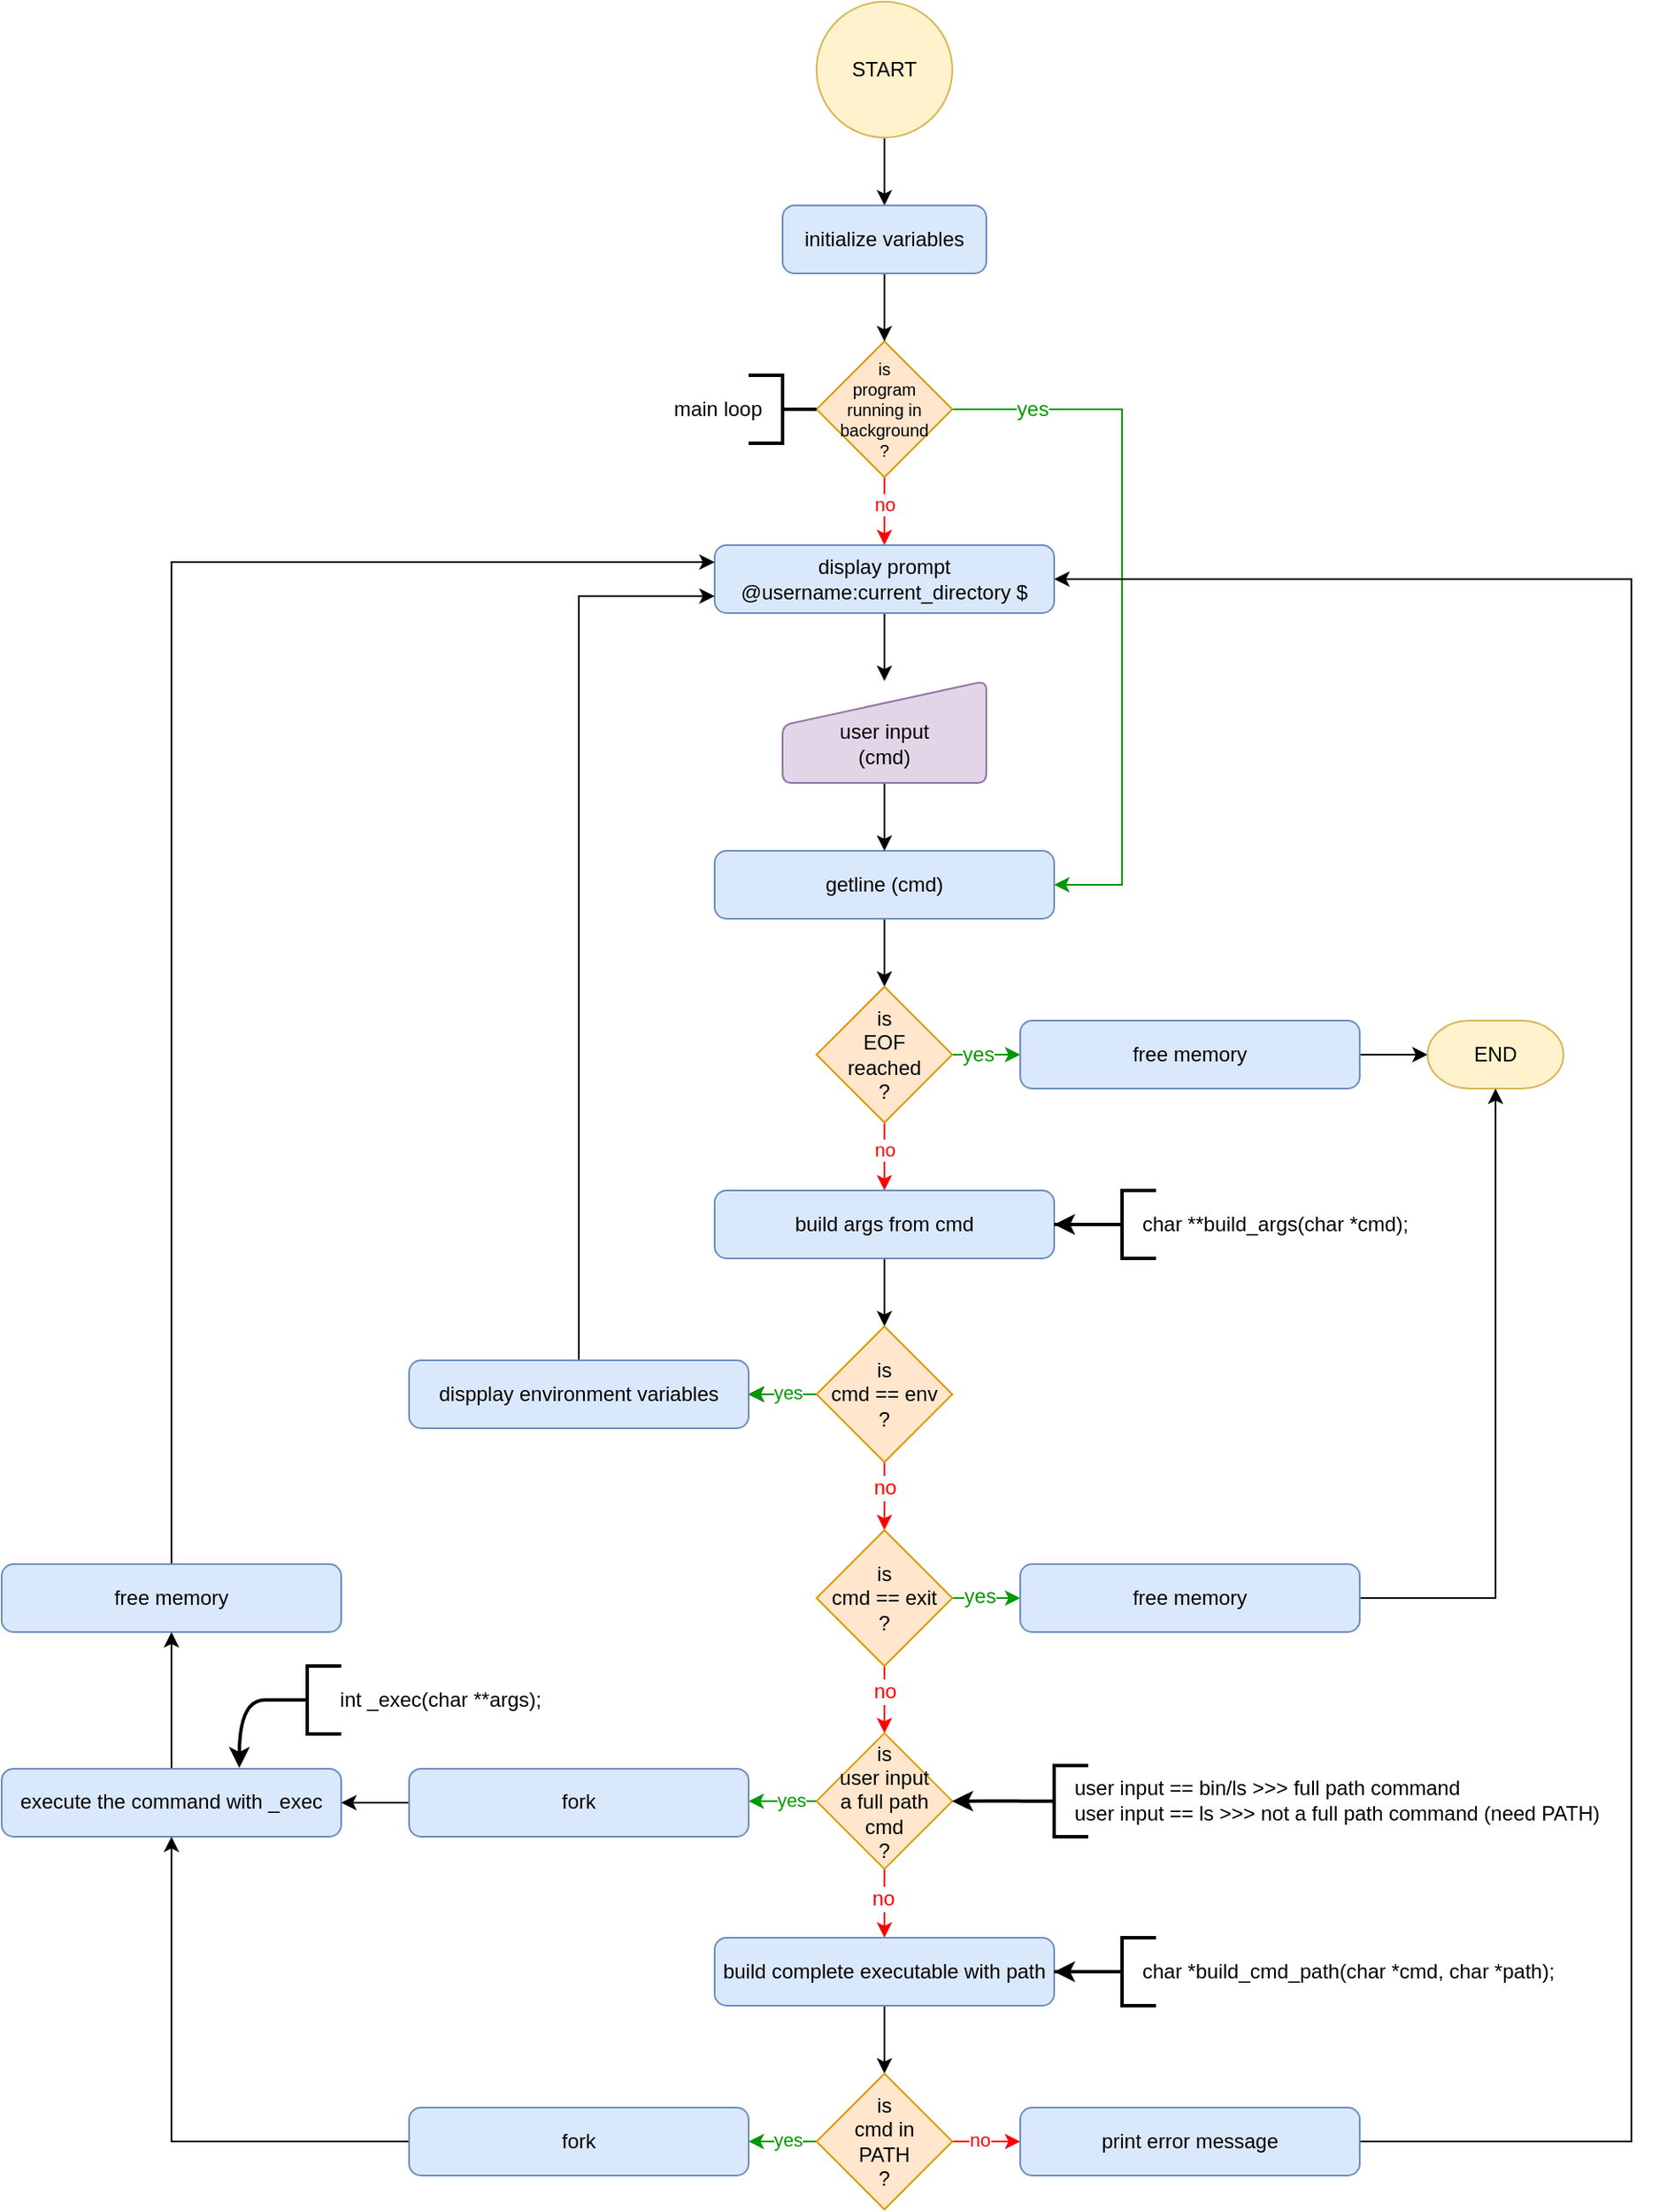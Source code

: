 <mxfile version="21.6.8" type="device">
  <diagram name="Page-1" id="LcCb9ijOKHj359xjrBZA">
    <mxGraphModel dx="1908" dy="2272" grid="1" gridSize="10" guides="1" tooltips="1" connect="1" arrows="1" fold="1" page="1" pageScale="1" pageWidth="1000" pageHeight="1000" math="0" shadow="0">
      <root>
        <mxCell id="0" />
        <mxCell id="1" parent="0" />
        <mxCell id="GpeRAgoN0T-w5FaHqKzR-71" value="" style="edgeStyle=orthogonalEdgeStyle;rounded=0;orthogonalLoop=1;jettySize=auto;html=1;labelBackgroundColor=none;spacing=2;fontSize=12;" parent="1" source="GpeRAgoN0T-w5FaHqKzR-2" target="GpeRAgoN0T-w5FaHqKzR-70" edge="1">
          <mxGeometry relative="1" as="geometry" />
        </mxCell>
        <mxCell id="GpeRAgoN0T-w5FaHqKzR-2" value="START" style="strokeWidth=1;html=1;shape=mxgraph.flowchart.start_2;fillColor=#fff2cc;strokeColor=#d6b656;labelBackgroundColor=none;spacing=2;fontSize=12;whiteSpace=wrap;" parent="1" vertex="1">
          <mxGeometry x="490" y="-1000" width="80" height="80" as="geometry" />
        </mxCell>
        <mxCell id="GpeRAgoN0T-w5FaHqKzR-17" style="edgeStyle=orthogonalEdgeStyle;rounded=0;orthogonalLoop=1;jettySize=auto;html=1;entryX=1;entryY=0.5;entryDx=0;entryDy=0;labelBackgroundColor=none;spacing=2;fontSize=12;strokeColor=#009900;" parent="1" source="GpeRAgoN0T-w5FaHqKzR-3" target="GpeRAgoN0T-w5FaHqKzR-7" edge="1">
          <mxGeometry relative="1" as="geometry">
            <Array as="points">
              <mxPoint x="670" y="-760" />
              <mxPoint x="670" y="-480" />
            </Array>
          </mxGeometry>
        </mxCell>
        <mxCell id="GpeRAgoN0T-w5FaHqKzR-18" value="yes" style="edgeLabel;html=1;align=center;verticalAlign=middle;resizable=0;points=[];labelBackgroundColor=default;spacing=2;fontSize=12;fontColor=#009900;" parent="GpeRAgoN0T-w5FaHqKzR-17" vertex="1" connectable="0">
          <mxGeometry x="-0.653" y="1" relative="1" as="geometry">
            <mxPoint x="-26" y="1" as="offset" />
          </mxGeometry>
        </mxCell>
        <mxCell id="GpeRAgoN0T-w5FaHqKzR-77" value="" style="edgeStyle=orthogonalEdgeStyle;rounded=0;orthogonalLoop=1;jettySize=auto;html=1;labelBackgroundColor=none;spacing=2;fontSize=12;fontColor=#009900;strokeColor=#FF0000;" parent="1" source="GpeRAgoN0T-w5FaHqKzR-3" target="GpeRAgoN0T-w5FaHqKzR-4" edge="1">
          <mxGeometry relative="1" as="geometry">
            <Array as="points">
              <mxPoint x="510" y="-655" />
              <mxPoint x="520" y="-655" />
            </Array>
          </mxGeometry>
        </mxCell>
        <mxCell id="GpeRAgoN0T-w5FaHqKzR-96" value="no" style="edgeLabel;html=1;align=center;verticalAlign=middle;resizable=0;points=[];fontColor=#FF0000;" parent="GpeRAgoN0T-w5FaHqKzR-77" vertex="1" connectable="0">
          <mxGeometry x="-0.29" y="-1" relative="1" as="geometry">
            <mxPoint x="1" y="2" as="offset" />
          </mxGeometry>
        </mxCell>
        <mxCell id="GpeRAgoN0T-w5FaHqKzR-3" value="is&lt;br&gt;program&lt;br&gt;running in background&lt;br&gt;?" style="strokeWidth=1;html=1;shape=mxgraph.flowchart.decision;fillColor=#ffe6cc;strokeColor=#d79b00;labelBackgroundColor=none;spacing=2;fontSize=10;whiteSpace=wrap;" parent="1" vertex="1">
          <mxGeometry x="490" y="-800" width="80" height="80" as="geometry" />
        </mxCell>
        <mxCell id="GpeRAgoN0T-w5FaHqKzR-75" value="" style="edgeStyle=orthogonalEdgeStyle;rounded=0;orthogonalLoop=1;jettySize=auto;html=1;labelBackgroundColor=none;spacing=2;fontSize=12;" parent="1" source="GpeRAgoN0T-w5FaHqKzR-4" target="GpeRAgoN0T-w5FaHqKzR-74" edge="1">
          <mxGeometry relative="1" as="geometry" />
        </mxCell>
        <mxCell id="GpeRAgoN0T-w5FaHqKzR-4" value="display prompt&lt;br style=&quot;font-size: 12px;&quot;&gt;@username:current_directory $" style="rounded=1;html=1;absoluteArcSize=1;arcSize=14;strokeWidth=1;fillColor=#dae8fc;strokeColor=#6c8ebf;labelBackgroundColor=none;spacing=2;fontSize=12;whiteSpace=wrap;" parent="1" vertex="1">
          <mxGeometry x="430" y="-680" width="200" height="40" as="geometry" />
        </mxCell>
        <mxCell id="GpeRAgoN0T-w5FaHqKzR-10" value="" style="edgeStyle=orthogonalEdgeStyle;rounded=0;orthogonalLoop=1;jettySize=auto;html=1;labelBackgroundColor=none;spacing=2;fontSize=12;" parent="1" source="GpeRAgoN0T-w5FaHqKzR-7" target="GpeRAgoN0T-w5FaHqKzR-9" edge="1">
          <mxGeometry relative="1" as="geometry" />
        </mxCell>
        <mxCell id="GpeRAgoN0T-w5FaHqKzR-7" value="getline (cmd)" style="rounded=1;html=1;absoluteArcSize=1;arcSize=14;strokeWidth=1;fillColor=#dae8fc;strokeColor=#6c8ebf;labelBackgroundColor=none;spacing=2;fontSize=12;whiteSpace=wrap;" parent="1" vertex="1">
          <mxGeometry x="430" y="-500" width="200" height="40" as="geometry" />
        </mxCell>
        <mxCell id="GpeRAgoN0T-w5FaHqKzR-12" value="" style="edgeStyle=orthogonalEdgeStyle;rounded=0;orthogonalLoop=1;jettySize=auto;html=1;labelBackgroundColor=none;spacing=2;fontSize=12;strokeColor=#009900;" parent="1" source="GpeRAgoN0T-w5FaHqKzR-9" target="GpeRAgoN0T-w5FaHqKzR-11" edge="1">
          <mxGeometry relative="1" as="geometry" />
        </mxCell>
        <mxCell id="GpeRAgoN0T-w5FaHqKzR-15" value="yes" style="edgeLabel;html=1;align=center;verticalAlign=middle;resizable=0;points=[];labelBackgroundColor=default;spacing=2;fontSize=12;fontColor=#009900;" parent="GpeRAgoN0T-w5FaHqKzR-12" vertex="1" connectable="0">
          <mxGeometry x="-0.044" relative="1" as="geometry">
            <mxPoint x="-4" as="offset" />
          </mxGeometry>
        </mxCell>
        <mxCell id="GpeRAgoN0T-w5FaHqKzR-20" value="" style="edgeStyle=orthogonalEdgeStyle;rounded=0;orthogonalLoop=1;jettySize=auto;html=1;labelBackgroundColor=none;spacing=2;fontSize=12;strokeColor=#FF0000;entryX=0.5;entryY=0;entryDx=0;entryDy=0;" parent="1" source="GpeRAgoN0T-w5FaHqKzR-9" target="GpeRAgoN0T-w5FaHqKzR-21" edge="1">
          <mxGeometry relative="1" as="geometry">
            <mxPoint x="530" y="-300" as="targetPoint" />
          </mxGeometry>
        </mxCell>
        <mxCell id="GpeRAgoN0T-w5FaHqKzR-97" value="no" style="edgeLabel;html=1;align=center;verticalAlign=middle;resizable=0;points=[];strokeColor=#FF0000;fontColor=#FF0000;" parent="GpeRAgoN0T-w5FaHqKzR-20" vertex="1" connectable="0">
          <mxGeometry x="-0.241" y="-1" relative="1" as="geometry">
            <mxPoint x="1" y="1" as="offset" />
          </mxGeometry>
        </mxCell>
        <mxCell id="GpeRAgoN0T-w5FaHqKzR-9" value="is&lt;br&gt;EOF&lt;br style=&quot;font-size: 12px;&quot;&gt;reached&lt;br style=&quot;font-size: 12px;&quot;&gt;?" style="strokeWidth=1;html=1;shape=mxgraph.flowchart.decision;fillColor=#ffe6cc;strokeColor=#d79b00;labelBackgroundColor=none;spacing=2;fontSize=12;whiteSpace=wrap;" parent="1" vertex="1">
          <mxGeometry x="490" y="-420" width="80" height="80" as="geometry" />
        </mxCell>
        <mxCell id="GpeRAgoN0T-w5FaHqKzR-14" value="" style="edgeStyle=orthogonalEdgeStyle;rounded=0;orthogonalLoop=1;jettySize=auto;html=1;labelBackgroundColor=none;spacing=2;fontSize=12;" parent="1" source="GpeRAgoN0T-w5FaHqKzR-11" target="GpeRAgoN0T-w5FaHqKzR-13" edge="1">
          <mxGeometry relative="1" as="geometry" />
        </mxCell>
        <mxCell id="GpeRAgoN0T-w5FaHqKzR-11" value="free memory" style="rounded=1;html=1;absoluteArcSize=1;arcSize=14;strokeWidth=1;fillColor=#dae8fc;strokeColor=#6c8ebf;labelBackgroundColor=none;spacing=2;fontSize=12;whiteSpace=wrap;" parent="1" vertex="1">
          <mxGeometry x="610" y="-400" width="200" height="40" as="geometry" />
        </mxCell>
        <mxCell id="GpeRAgoN0T-w5FaHqKzR-13" value="END" style="strokeWidth=1;html=1;shape=mxgraph.flowchart.terminator;fillColor=#fff2cc;strokeColor=#d6b656;labelBackgroundColor=none;spacing=2;fontSize=12;whiteSpace=wrap;" parent="1" vertex="1">
          <mxGeometry x="850" y="-400" width="80" height="40" as="geometry" />
        </mxCell>
        <mxCell id="GpeRAgoN0T-w5FaHqKzR-26" value="" style="edgeStyle=orthogonalEdgeStyle;rounded=0;orthogonalLoop=1;jettySize=auto;html=1;labelBackgroundColor=none;spacing=2;fontSize=12;" parent="1" source="GpeRAgoN0T-w5FaHqKzR-21" target="GpeRAgoN0T-w5FaHqKzR-25" edge="1">
          <mxGeometry relative="1" as="geometry" />
        </mxCell>
        <mxCell id="GpeRAgoN0T-w5FaHqKzR-21" value="build args from cmd" style="rounded=1;html=1;absoluteArcSize=1;arcSize=14;strokeWidth=1;fillColor=#dae8fc;strokeColor=#6c8ebf;labelBackgroundColor=none;spacing=2;fontSize=12;whiteSpace=wrap;" parent="1" vertex="1">
          <mxGeometry x="430" y="-300" width="200" height="40" as="geometry" />
        </mxCell>
        <mxCell id="u5EnVic8zAMlLLuCf04L-6" value="" style="edgeStyle=orthogonalEdgeStyle;rounded=0;orthogonalLoop=1;jettySize=auto;html=1;strokeWidth=2;" edge="1" parent="1" source="GpeRAgoN0T-w5FaHqKzR-23" target="GpeRAgoN0T-w5FaHqKzR-21">
          <mxGeometry relative="1" as="geometry" />
        </mxCell>
        <mxCell id="GpeRAgoN0T-w5FaHqKzR-23" value="" style="strokeWidth=2;html=1;shape=mxgraph.flowchart.annotation_2;align=left;labelPosition=right;pointerEvents=1;labelBackgroundColor=none;spacing=2;fontSize=12;whiteSpace=wrap;" parent="1" vertex="1">
          <mxGeometry x="650" y="-300" width="40" height="40" as="geometry" />
        </mxCell>
        <mxCell id="GpeRAgoN0T-w5FaHqKzR-24" value="char **build_args(char *cmd);" style="text;html=1;strokeColor=none;fillColor=none;align=left;verticalAlign=middle;rounded=0;labelBackgroundColor=none;spacing=2;fontSize=12;whiteSpace=wrap;" parent="1" vertex="1">
          <mxGeometry x="680" y="-295" width="160" height="30" as="geometry" />
        </mxCell>
        <mxCell id="GpeRAgoN0T-w5FaHqKzR-29" style="edgeStyle=orthogonalEdgeStyle;rounded=0;orthogonalLoop=1;jettySize=auto;html=1;entryX=1;entryY=0.5;entryDx=0;entryDy=0;labelBackgroundColor=none;spacing=2;fontSize=12;" parent="1" source="GpeRAgoN0T-w5FaHqKzR-25" target="GpeRAgoN0T-w5FaHqKzR-28" edge="1">
          <mxGeometry relative="1" as="geometry" />
        </mxCell>
        <mxCell id="GpeRAgoN0T-w5FaHqKzR-35" value="" style="edgeStyle=orthogonalEdgeStyle;rounded=0;orthogonalLoop=1;jettySize=auto;html=1;labelBackgroundColor=none;spacing=2;fontSize=12;strokeColor=#FF0000;" parent="1" source="GpeRAgoN0T-w5FaHqKzR-25" target="GpeRAgoN0T-w5FaHqKzR-34" edge="1">
          <mxGeometry relative="1" as="geometry" />
        </mxCell>
        <mxCell id="GpeRAgoN0T-w5FaHqKzR-36" value="no" style="edgeLabel;html=1;align=center;verticalAlign=middle;resizable=0;points=[];labelBackgroundColor=default;spacing=2;fontSize=12;fontColor=#FF0000;" parent="GpeRAgoN0T-w5FaHqKzR-35" vertex="1" connectable="0">
          <mxGeometry x="-0.114" y="5" relative="1" as="geometry">
            <mxPoint x="-5" y="-3" as="offset" />
          </mxGeometry>
        </mxCell>
        <mxCell id="GpeRAgoN0T-w5FaHqKzR-99" value="" style="edgeStyle=orthogonalEdgeStyle;rounded=0;orthogonalLoop=1;jettySize=auto;html=1;" parent="1" source="GpeRAgoN0T-w5FaHqKzR-25" target="GpeRAgoN0T-w5FaHqKzR-28" edge="1">
          <mxGeometry relative="1" as="geometry" />
        </mxCell>
        <mxCell id="GpeRAgoN0T-w5FaHqKzR-108" value="" style="edgeStyle=orthogonalEdgeStyle;rounded=0;orthogonalLoop=1;jettySize=auto;html=1;strokeColor=#009900;" parent="1" source="GpeRAgoN0T-w5FaHqKzR-25" edge="1">
          <mxGeometry relative="1" as="geometry">
            <mxPoint x="450" y="-180" as="targetPoint" />
          </mxGeometry>
        </mxCell>
        <mxCell id="GpeRAgoN0T-w5FaHqKzR-109" value="yes" style="edgeLabel;html=1;align=center;verticalAlign=middle;resizable=0;points=[];fontColor=#009900;" parent="GpeRAgoN0T-w5FaHqKzR-108" vertex="1" connectable="0">
          <mxGeometry x="-0.161" relative="1" as="geometry">
            <mxPoint y="-1" as="offset" />
          </mxGeometry>
        </mxCell>
        <mxCell id="GpeRAgoN0T-w5FaHqKzR-25" value="is&lt;br&gt;cmd == env&lt;br&gt;?" style="strokeWidth=1;html=1;shape=mxgraph.flowchart.decision;fillColor=#ffe6cc;strokeColor=#d79b00;labelBackgroundColor=none;spacing=2;fontSize=12;whiteSpace=wrap;" parent="1" vertex="1">
          <mxGeometry x="490" y="-220" width="80" height="80" as="geometry" />
        </mxCell>
        <mxCell id="GpeRAgoN0T-w5FaHqKzR-31" style="edgeStyle=orthogonalEdgeStyle;rounded=0;orthogonalLoop=1;jettySize=auto;html=1;labelBackgroundColor=none;spacing=2;fontSize=12;entryX=0;entryY=0.75;entryDx=0;entryDy=0;" parent="1" source="GpeRAgoN0T-w5FaHqKzR-28" target="GpeRAgoN0T-w5FaHqKzR-4" edge="1">
          <mxGeometry relative="1" as="geometry">
            <mxPoint x="400" y="-720" as="targetPoint" />
            <Array as="points">
              <mxPoint x="350" y="-650" />
            </Array>
          </mxGeometry>
        </mxCell>
        <mxCell id="GpeRAgoN0T-w5FaHqKzR-28" value="dispplay environment variables" style="rounded=1;html=1;absoluteArcSize=1;arcSize=14;strokeWidth=1;fillColor=#dae8fc;strokeColor=#6c8ebf;labelBackgroundColor=none;spacing=2;fontSize=12;whiteSpace=wrap;" parent="1" vertex="1">
          <mxGeometry x="250" y="-200" width="200" height="40" as="geometry" />
        </mxCell>
        <mxCell id="GpeRAgoN0T-w5FaHqKzR-39" value="" style="edgeStyle=orthogonalEdgeStyle;rounded=0;orthogonalLoop=1;jettySize=auto;html=1;labelBackgroundColor=none;spacing=2;fontSize=12;strokeColor=#009900;" parent="1" source="GpeRAgoN0T-w5FaHqKzR-34" target="GpeRAgoN0T-w5FaHqKzR-37" edge="1">
          <mxGeometry relative="1" as="geometry" />
        </mxCell>
        <mxCell id="GpeRAgoN0T-w5FaHqKzR-40" value="yes&lt;br style=&quot;font-size: 12px;&quot;&gt;" style="edgeLabel;html=1;align=center;verticalAlign=middle;resizable=0;points=[];labelBackgroundColor=default;spacing=2;fontSize=12;fontColor=#009900;" parent="GpeRAgoN0T-w5FaHqKzR-39" vertex="1" connectable="0">
          <mxGeometry x="-0.083" y="2" relative="1" as="geometry">
            <mxPoint x="-3" y="1" as="offset" />
          </mxGeometry>
        </mxCell>
        <mxCell id="GpeRAgoN0T-w5FaHqKzR-43" value="" style="edgeStyle=orthogonalEdgeStyle;rounded=0;orthogonalLoop=1;jettySize=auto;html=1;labelBackgroundColor=none;spacing=2;fontSize=12;strokeColor=#FF0000;" parent="1" source="GpeRAgoN0T-w5FaHqKzR-34" target="GpeRAgoN0T-w5FaHqKzR-42" edge="1">
          <mxGeometry relative="1" as="geometry" />
        </mxCell>
        <mxCell id="GpeRAgoN0T-w5FaHqKzR-80" value="no" style="edgeLabel;html=1;align=center;verticalAlign=middle;resizable=0;points=[];labelBackgroundColor=default;spacing=2;fontSize=12;fontColor=#FF0000;" parent="GpeRAgoN0T-w5FaHqKzR-43" vertex="1" connectable="0">
          <mxGeometry x="-0.61" relative="1" as="geometry">
            <mxPoint y="7" as="offset" />
          </mxGeometry>
        </mxCell>
        <mxCell id="GpeRAgoN0T-w5FaHqKzR-34" value="is&lt;br&gt;cmd == exit&lt;br&gt;?" style="strokeWidth=1;html=1;shape=mxgraph.flowchart.decision;fillColor=#ffe6cc;strokeColor=#d79b00;labelBackgroundColor=none;spacing=2;fontSize=12;whiteSpace=wrap;" parent="1" vertex="1">
          <mxGeometry x="490" y="-100" width="80" height="80" as="geometry" />
        </mxCell>
        <mxCell id="GpeRAgoN0T-w5FaHqKzR-41" style="edgeStyle=orthogonalEdgeStyle;rounded=0;orthogonalLoop=1;jettySize=auto;html=1;entryX=0.5;entryY=1;entryDx=0;entryDy=0;entryPerimeter=0;labelBackgroundColor=none;spacing=2;fontSize=12;" parent="1" source="GpeRAgoN0T-w5FaHqKzR-37" target="GpeRAgoN0T-w5FaHqKzR-13" edge="1">
          <mxGeometry relative="1" as="geometry" />
        </mxCell>
        <mxCell id="GpeRAgoN0T-w5FaHqKzR-37" value="free memory" style="rounded=1;html=1;absoluteArcSize=1;arcSize=14;strokeWidth=1;fillColor=#dae8fc;strokeColor=#6c8ebf;labelBackgroundColor=none;spacing=2;fontSize=12;whiteSpace=wrap;" parent="1" vertex="1">
          <mxGeometry x="610" y="-80" width="200" height="40" as="geometry" />
        </mxCell>
        <mxCell id="GpeRAgoN0T-w5FaHqKzR-49" value="" style="edgeStyle=orthogonalEdgeStyle;rounded=0;orthogonalLoop=1;jettySize=auto;html=1;labelBackgroundColor=none;spacing=2;fontSize=12;fontColor=#FF0000;strokeColor=#FF0000;" parent="1" source="GpeRAgoN0T-w5FaHqKzR-42" target="GpeRAgoN0T-w5FaHqKzR-48" edge="1">
          <mxGeometry relative="1" as="geometry" />
        </mxCell>
        <mxCell id="GpeRAgoN0T-w5FaHqKzR-81" value="no" style="edgeLabel;html=1;align=center;verticalAlign=middle;resizable=0;points=[];labelBackgroundColor=default;spacing=2;fontSize=12;fontColor=#FF0000;" parent="GpeRAgoN0T-w5FaHqKzR-49" vertex="1" connectable="0">
          <mxGeometry x="-0.319" y="-1" relative="1" as="geometry">
            <mxPoint y="3" as="offset" />
          </mxGeometry>
        </mxCell>
        <mxCell id="GpeRAgoN0T-w5FaHqKzR-91" value="" style="edgeStyle=orthogonalEdgeStyle;rounded=0;orthogonalLoop=1;jettySize=auto;html=1;labelBackgroundColor=none;spacing=2;fontSize=12;strokeColor=#009900;" parent="1" source="GpeRAgoN0T-w5FaHqKzR-42" target="GpeRAgoN0T-w5FaHqKzR-90" edge="1">
          <mxGeometry relative="1" as="geometry">
            <Array as="points">
              <mxPoint x="460" y="60" />
              <mxPoint x="460" y="60" />
            </Array>
          </mxGeometry>
        </mxCell>
        <mxCell id="GpeRAgoN0T-w5FaHqKzR-101" value="yes" style="edgeLabel;html=1;align=center;verticalAlign=middle;resizable=0;points=[];fontColor=#009900;" parent="GpeRAgoN0T-w5FaHqKzR-91" vertex="1" connectable="0">
          <mxGeometry x="-0.332" y="2" relative="1" as="geometry">
            <mxPoint x="-2" y="-3" as="offset" />
          </mxGeometry>
        </mxCell>
        <mxCell id="GpeRAgoN0T-w5FaHqKzR-42" value="is&lt;br&gt;user input&lt;br&gt;a full path cmd&lt;br&gt;?" style="strokeWidth=1;html=1;shape=mxgraph.flowchart.decision;fillColor=#ffe6cc;strokeColor=#d79b00;labelBackgroundColor=none;spacing=2;fontSize=12;whiteSpace=wrap;" parent="1" vertex="1">
          <mxGeometry x="490" y="19.57" width="80" height="80" as="geometry" />
        </mxCell>
        <mxCell id="GpeRAgoN0T-w5FaHqKzR-94" style="edgeStyle=orthogonalEdgeStyle;rounded=0;orthogonalLoop=1;jettySize=auto;html=1;entryX=0.5;entryY=1;entryDx=0;entryDy=0;labelBackgroundColor=none;spacing=2;fontSize=12;" parent="1" source="GpeRAgoN0T-w5FaHqKzR-44" target="GpeRAgoN0T-w5FaHqKzR-93" edge="1">
          <mxGeometry relative="1" as="geometry" />
        </mxCell>
        <mxCell id="GpeRAgoN0T-w5FaHqKzR-44" value="execute the command with _exec" style="rounded=1;html=1;absoluteArcSize=1;arcSize=14;strokeWidth=1;fillColor=#dae8fc;strokeColor=#6c8ebf;labelBackgroundColor=none;spacing=2;fontSize=12;whiteSpace=wrap;" parent="1" vertex="1">
          <mxGeometry x="10" y="40.49" width="200" height="40" as="geometry" />
        </mxCell>
        <mxCell id="GpeRAgoN0T-w5FaHqKzR-46" value="int _exec(char **args);" style="text;html=1;strokeColor=none;fillColor=none;align=right;verticalAlign=middle;rounded=0;labelBackgroundColor=none;spacing=2;fontSize=12;whiteSpace=wrap;" parent="1" vertex="1">
          <mxGeometry x="200" y="-15" width="130" height="30" as="geometry" />
        </mxCell>
        <mxCell id="GpeRAgoN0T-w5FaHqKzR-47" value="" style="strokeWidth=2;html=1;shape=mxgraph.flowchart.annotation_2;align=left;labelPosition=right;pointerEvents=1;rotation=0;labelBackgroundColor=none;spacing=2;fontSize=12;whiteSpace=wrap;" parent="1" vertex="1">
          <mxGeometry x="170" y="-20.0" width="40" height="40" as="geometry" />
        </mxCell>
        <mxCell id="GpeRAgoN0T-w5FaHqKzR-52" value="" style="edgeStyle=orthogonalEdgeStyle;rounded=0;orthogonalLoop=1;jettySize=auto;html=1;labelBackgroundColor=none;spacing=2;fontSize=12;" parent="1" source="GpeRAgoN0T-w5FaHqKzR-48" target="GpeRAgoN0T-w5FaHqKzR-51" edge="1">
          <mxGeometry relative="1" as="geometry" />
        </mxCell>
        <mxCell id="GpeRAgoN0T-w5FaHqKzR-48" value="build complete executable with path" style="rounded=1;html=1;absoluteArcSize=1;arcSize=14;strokeWidth=1;fillColor=#dae8fc;strokeColor=#6c8ebf;labelBackgroundColor=none;spacing=2;fontSize=12;whiteSpace=wrap;" parent="1" vertex="1">
          <mxGeometry x="430" y="140" width="200" height="40" as="geometry" />
        </mxCell>
        <mxCell id="GpeRAgoN0T-w5FaHqKzR-62" value="" style="edgeStyle=orthogonalEdgeStyle;rounded=0;orthogonalLoop=1;jettySize=auto;html=1;labelBackgroundColor=none;spacing=2;fontSize=12;strokeColor=#FF0000;" parent="1" source="GpeRAgoN0T-w5FaHqKzR-51" target="GpeRAgoN0T-w5FaHqKzR-60" edge="1">
          <mxGeometry relative="1" as="geometry" />
        </mxCell>
        <mxCell id="GpeRAgoN0T-w5FaHqKzR-103" value="no" style="edgeLabel;html=1;align=center;verticalAlign=middle;resizable=0;points=[];fontColor=#FF0000;" parent="GpeRAgoN0T-w5FaHqKzR-62" vertex="1" connectable="0">
          <mxGeometry x="-0.156" y="1" relative="1" as="geometry">
            <mxPoint x="-1" as="offset" />
          </mxGeometry>
        </mxCell>
        <mxCell id="GpeRAgoN0T-w5FaHqKzR-78" style="edgeStyle=orthogonalEdgeStyle;rounded=0;orthogonalLoop=1;jettySize=auto;html=1;entryX=1;entryY=0.5;entryDx=0;entryDy=0;labelBackgroundColor=none;spacing=2;fontSize=12;fontColor=#009900;strokeColor=#009900;" parent="1" source="GpeRAgoN0T-w5FaHqKzR-51" target="GpeRAgoN0T-w5FaHqKzR-64" edge="1">
          <mxGeometry relative="1" as="geometry">
            <Array as="points">
              <mxPoint x="460" y="260" />
              <mxPoint x="460" y="260" />
            </Array>
          </mxGeometry>
        </mxCell>
        <mxCell id="GpeRAgoN0T-w5FaHqKzR-104" value="yes" style="edgeLabel;html=1;align=center;verticalAlign=middle;resizable=0;points=[];fontColor=#009900;" parent="GpeRAgoN0T-w5FaHqKzR-78" vertex="1" connectable="0">
          <mxGeometry x="-0.108" relative="1" as="geometry">
            <mxPoint x="1" y="-1" as="offset" />
          </mxGeometry>
        </mxCell>
        <mxCell id="GpeRAgoN0T-w5FaHqKzR-51" value="is&lt;br&gt;cmd in&lt;br&gt;PATH&lt;br&gt;?" style="strokeWidth=1;html=1;shape=mxgraph.flowchart.decision;fillColor=#ffe6cc;strokeColor=#d79b00;labelBackgroundColor=none;spacing=2;fontSize=12;whiteSpace=wrap;" parent="1" vertex="1">
          <mxGeometry x="490" y="220" width="80" height="80" as="geometry" />
        </mxCell>
        <mxCell id="GpeRAgoN0T-w5FaHqKzR-63" style="edgeStyle=orthogonalEdgeStyle;rounded=0;orthogonalLoop=1;jettySize=auto;html=1;entryX=1;entryY=0.5;entryDx=0;entryDy=0;labelBackgroundColor=none;spacing=2;fontSize=12;exitX=1;exitY=0.5;exitDx=0;exitDy=0;" parent="1" source="GpeRAgoN0T-w5FaHqKzR-60" target="GpeRAgoN0T-w5FaHqKzR-4" edge="1">
          <mxGeometry relative="1" as="geometry">
            <Array as="points">
              <mxPoint x="970" y="260" />
              <mxPoint x="970" y="-660" />
            </Array>
          </mxGeometry>
        </mxCell>
        <mxCell id="GpeRAgoN0T-w5FaHqKzR-60" value="print error message" style="rounded=1;html=1;absoluteArcSize=1;arcSize=14;strokeWidth=1;fillColor=#dae8fc;strokeColor=#6c8ebf;labelBackgroundColor=none;spacing=2;fontSize=12;whiteSpace=wrap;" parent="1" vertex="1">
          <mxGeometry x="610" y="240" width="200" height="40" as="geometry" />
        </mxCell>
        <mxCell id="GpeRAgoN0T-w5FaHqKzR-79" style="edgeStyle=orthogonalEdgeStyle;rounded=0;orthogonalLoop=1;jettySize=auto;html=1;entryX=0.5;entryY=1;entryDx=0;entryDy=0;labelBackgroundColor=none;spacing=2;fontSize=12;exitX=0;exitY=0.5;exitDx=0;exitDy=0;" parent="1" source="GpeRAgoN0T-w5FaHqKzR-64" target="GpeRAgoN0T-w5FaHqKzR-44" edge="1">
          <mxGeometry relative="1" as="geometry">
            <Array as="points">
              <mxPoint x="110" y="260" />
            </Array>
          </mxGeometry>
        </mxCell>
        <mxCell id="GpeRAgoN0T-w5FaHqKzR-64" value="fork" style="rounded=1;html=1;absoluteArcSize=1;arcSize=14;strokeWidth=1;fillColor=#dae8fc;strokeColor=#6c8ebf;labelBackgroundColor=none;spacing=2;fontSize=12;whiteSpace=wrap;" parent="1" vertex="1">
          <mxGeometry x="250" y="240" width="200" height="40" as="geometry" />
        </mxCell>
        <mxCell id="GpeRAgoN0T-w5FaHqKzR-67" value="" style="strokeWidth=2;html=1;shape=mxgraph.flowchart.annotation_2;align=left;labelPosition=right;pointerEvents=1;rotation=-180;labelBackgroundColor=none;spacing=2;fontSize=12;whiteSpace=wrap;" parent="1" vertex="1">
          <mxGeometry x="450" y="-780" width="40" height="40" as="geometry" />
        </mxCell>
        <mxCell id="GpeRAgoN0T-w5FaHqKzR-68" value="main loop" style="text;html=1;strokeColor=none;fillColor=none;align=right;verticalAlign=middle;rounded=0;labelBackgroundColor=none;spacing=2;fontSize=12;whiteSpace=wrap;" parent="1" vertex="1">
          <mxGeometry x="400" y="-770" width="60" height="20" as="geometry" />
        </mxCell>
        <mxCell id="GpeRAgoN0T-w5FaHqKzR-72" value="" style="edgeStyle=orthogonalEdgeStyle;rounded=0;orthogonalLoop=1;jettySize=auto;html=1;labelBackgroundColor=none;spacing=2;fontSize=12;" parent="1" source="GpeRAgoN0T-w5FaHqKzR-70" target="GpeRAgoN0T-w5FaHqKzR-3" edge="1">
          <mxGeometry relative="1" as="geometry" />
        </mxCell>
        <mxCell id="GpeRAgoN0T-w5FaHqKzR-70" value="initialize variables" style="rounded=1;html=1;absoluteArcSize=1;arcSize=14;strokeWidth=1;fillColor=#dae8fc;strokeColor=#6c8ebf;labelBackgroundColor=none;spacing=2;fontSize=12;whiteSpace=wrap;" parent="1" vertex="1">
          <mxGeometry x="470" y="-880" width="120" height="40" as="geometry" />
        </mxCell>
        <mxCell id="GpeRAgoN0T-w5FaHqKzR-76" value="" style="edgeStyle=orthogonalEdgeStyle;rounded=0;orthogonalLoop=1;jettySize=auto;html=1;labelBackgroundColor=none;spacing=2;fontSize=12;" parent="1" source="GpeRAgoN0T-w5FaHqKzR-74" target="GpeRAgoN0T-w5FaHqKzR-7" edge="1">
          <mxGeometry relative="1" as="geometry" />
        </mxCell>
        <mxCell id="GpeRAgoN0T-w5FaHqKzR-74" value="&lt;br&gt;user input&lt;br&gt;(cmd)" style="html=1;strokeWidth=1;shape=manualInput;rounded=1;size=26;arcSize=11;fillColor=#e1d5e7;strokeColor=#9673a6;labelBackgroundColor=none;spacing=2;fontSize=12;whiteSpace=wrap;" parent="1" vertex="1">
          <mxGeometry x="470" y="-600" width="120" height="60" as="geometry" />
        </mxCell>
        <mxCell id="u5EnVic8zAMlLLuCf04L-10" value="" style="edgeStyle=orthogonalEdgeStyle;rounded=0;orthogonalLoop=1;jettySize=auto;html=1;" edge="1" parent="1" source="GpeRAgoN0T-w5FaHqKzR-88" target="GpeRAgoN0T-w5FaHqKzR-42">
          <mxGeometry relative="1" as="geometry" />
        </mxCell>
        <mxCell id="u5EnVic8zAMlLLuCf04L-11" value="" style="edgeStyle=orthogonalEdgeStyle;rounded=0;orthogonalLoop=1;jettySize=auto;html=1;strokeWidth=2;" edge="1" parent="1" source="GpeRAgoN0T-w5FaHqKzR-88" target="GpeRAgoN0T-w5FaHqKzR-42">
          <mxGeometry relative="1" as="geometry" />
        </mxCell>
        <mxCell id="GpeRAgoN0T-w5FaHqKzR-88" value="" style="strokeWidth=2;html=1;shape=mxgraph.flowchart.annotation_2;align=left;labelPosition=right;pointerEvents=1;labelBackgroundColor=none;spacing=2;fontSize=12;whiteSpace=wrap;" parent="1" vertex="1">
          <mxGeometry x="610" y="38.64" width="40" height="41.85" as="geometry" />
        </mxCell>
        <mxCell id="GpeRAgoN0T-w5FaHqKzR-89" value="user input == bin/ls &amp;gt;&amp;gt;&amp;gt; full path command&lt;br style=&quot;font-size: 12px;&quot;&gt;user input == ls &amp;gt;&amp;gt;&amp;gt; not a full path command (need PATH)" style="text;html=1;strokeColor=none;fillColor=none;align=left;verticalAlign=middle;rounded=0;labelBackgroundColor=none;spacing=2;fontSize=12;whiteSpace=wrap;" parent="1" vertex="1">
          <mxGeometry x="640" y="38.64" width="350" height="41.36" as="geometry" />
        </mxCell>
        <mxCell id="GpeRAgoN0T-w5FaHqKzR-92" style="edgeStyle=orthogonalEdgeStyle;rounded=0;orthogonalLoop=1;jettySize=auto;html=1;entryX=1;entryY=0.5;entryDx=0;entryDy=0;exitX=0;exitY=0.5;exitDx=0;exitDy=0;labelBackgroundColor=none;spacing=2;fontSize=12;" parent="1" source="GpeRAgoN0T-w5FaHqKzR-90" target="GpeRAgoN0T-w5FaHqKzR-44" edge="1">
          <mxGeometry relative="1" as="geometry" />
        </mxCell>
        <mxCell id="GpeRAgoN0T-w5FaHqKzR-90" value="fork" style="rounded=1;html=1;absoluteArcSize=1;arcSize=14;strokeWidth=1;fillColor=#dae8fc;strokeColor=#6c8ebf;labelBackgroundColor=none;spacing=2;fontSize=12;whiteSpace=wrap;" parent="1" vertex="1">
          <mxGeometry x="250" y="40.49" width="200" height="40" as="geometry" />
        </mxCell>
        <mxCell id="GpeRAgoN0T-w5FaHqKzR-95" style="edgeStyle=orthogonalEdgeStyle;rounded=0;orthogonalLoop=1;jettySize=auto;html=1;labelBackgroundColor=none;spacing=2;fontSize=12;entryX=0;entryY=0.25;entryDx=0;entryDy=0;" parent="1" source="GpeRAgoN0T-w5FaHqKzR-93" target="GpeRAgoN0T-w5FaHqKzR-4" edge="1">
          <mxGeometry relative="1" as="geometry">
            <mxPoint x="430" y="-610" as="targetPoint" />
            <Array as="points">
              <mxPoint x="110" y="-670" />
            </Array>
          </mxGeometry>
        </mxCell>
        <mxCell id="GpeRAgoN0T-w5FaHqKzR-93" value="free memory" style="rounded=1;html=1;absoluteArcSize=1;arcSize=14;strokeWidth=1;fillColor=#dae8fc;strokeColor=#6c8ebf;labelBackgroundColor=none;spacing=2;fontSize=12;whiteSpace=wrap;" parent="1" vertex="1">
          <mxGeometry x="10" y="-80" width="200" height="40" as="geometry" />
        </mxCell>
        <mxCell id="u5EnVic8zAMlLLuCf04L-7" value="" style="edgeStyle=orthogonalEdgeStyle;rounded=0;orthogonalLoop=1;jettySize=auto;html=1;strokeWidth=2;" edge="1" parent="1" source="GpeRAgoN0T-w5FaHqKzR-105" target="GpeRAgoN0T-w5FaHqKzR-48">
          <mxGeometry relative="1" as="geometry" />
        </mxCell>
        <mxCell id="GpeRAgoN0T-w5FaHqKzR-105" value="" style="strokeWidth=2;html=1;shape=mxgraph.flowchart.annotation_2;align=left;labelPosition=right;pointerEvents=1;rotation=0;labelBackgroundColor=none;spacing=2;fontSize=12;whiteSpace=wrap;" parent="1" vertex="1">
          <mxGeometry x="650" y="140" width="40" height="40" as="geometry" />
        </mxCell>
        <mxCell id="GpeRAgoN0T-w5FaHqKzR-106" value="char *build_cmd_path(char *cmd, char *path);" style="text;html=1;strokeColor=none;fillColor=none;align=left;verticalAlign=middle;whiteSpace=wrap;rounded=0;" parent="1" vertex="1">
          <mxGeometry x="680" y="145" width="250" height="30" as="geometry" />
        </mxCell>
        <mxCell id="u5EnVic8zAMlLLuCf04L-2" value="" style="curved=1;endArrow=classic;html=1;rounded=0;strokeWidth=2;exitX=0;exitY=0.5;exitDx=0;exitDy=0;exitPerimeter=0;endSize=6;" edge="1" parent="1" source="GpeRAgoN0T-w5FaHqKzR-47">
          <mxGeometry width="50" height="50" relative="1" as="geometry">
            <mxPoint x="250" y="-60" as="sourcePoint" />
            <mxPoint x="150" y="40" as="targetPoint" />
            <Array as="points">
              <mxPoint x="190" />
              <mxPoint x="180" />
              <mxPoint x="150" />
            </Array>
          </mxGeometry>
        </mxCell>
      </root>
    </mxGraphModel>
  </diagram>
</mxfile>
